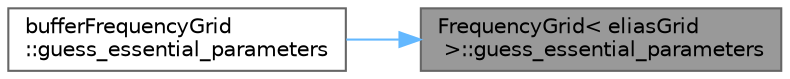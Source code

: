 digraph "FrequencyGrid&lt; eliasGrid &gt;::guess_essential_parameters"
{
 // INTERACTIVE_SVG=YES
 // LATEX_PDF_SIZE
  bgcolor="transparent";
  edge [fontname=Helvetica,fontsize=10,labelfontname=Helvetica,labelfontsize=10];
  node [fontname=Helvetica,fontsize=10,shape=box,height=0.2,width=0.4];
  rankdir="RL";
  Node1 [id="Node000001",label="FrequencyGrid\< eliasGrid\l \>::guess_essential_parameters",height=0.2,width=0.4,color="gray40", fillcolor="grey60", style="filled", fontcolor="black",tooltip="guess essential parameters from value of Lambda"];
  Node1 -> Node2 [id="edge1_Node000001_Node000002",dir="back",color="steelblue1",style="solid",tooltip=" "];
  Node2 [id="Node000002",label="bufferFrequencyGrid\l::guess_essential_parameters",height=0.2,width=0.4,color="grey40", fillcolor="white", style="filled",URL="$df/dd5/classbufferFrequencyGrid.html#aae66f273e968dd41252b935a0e9d7a17",tooltip=" "];
}
